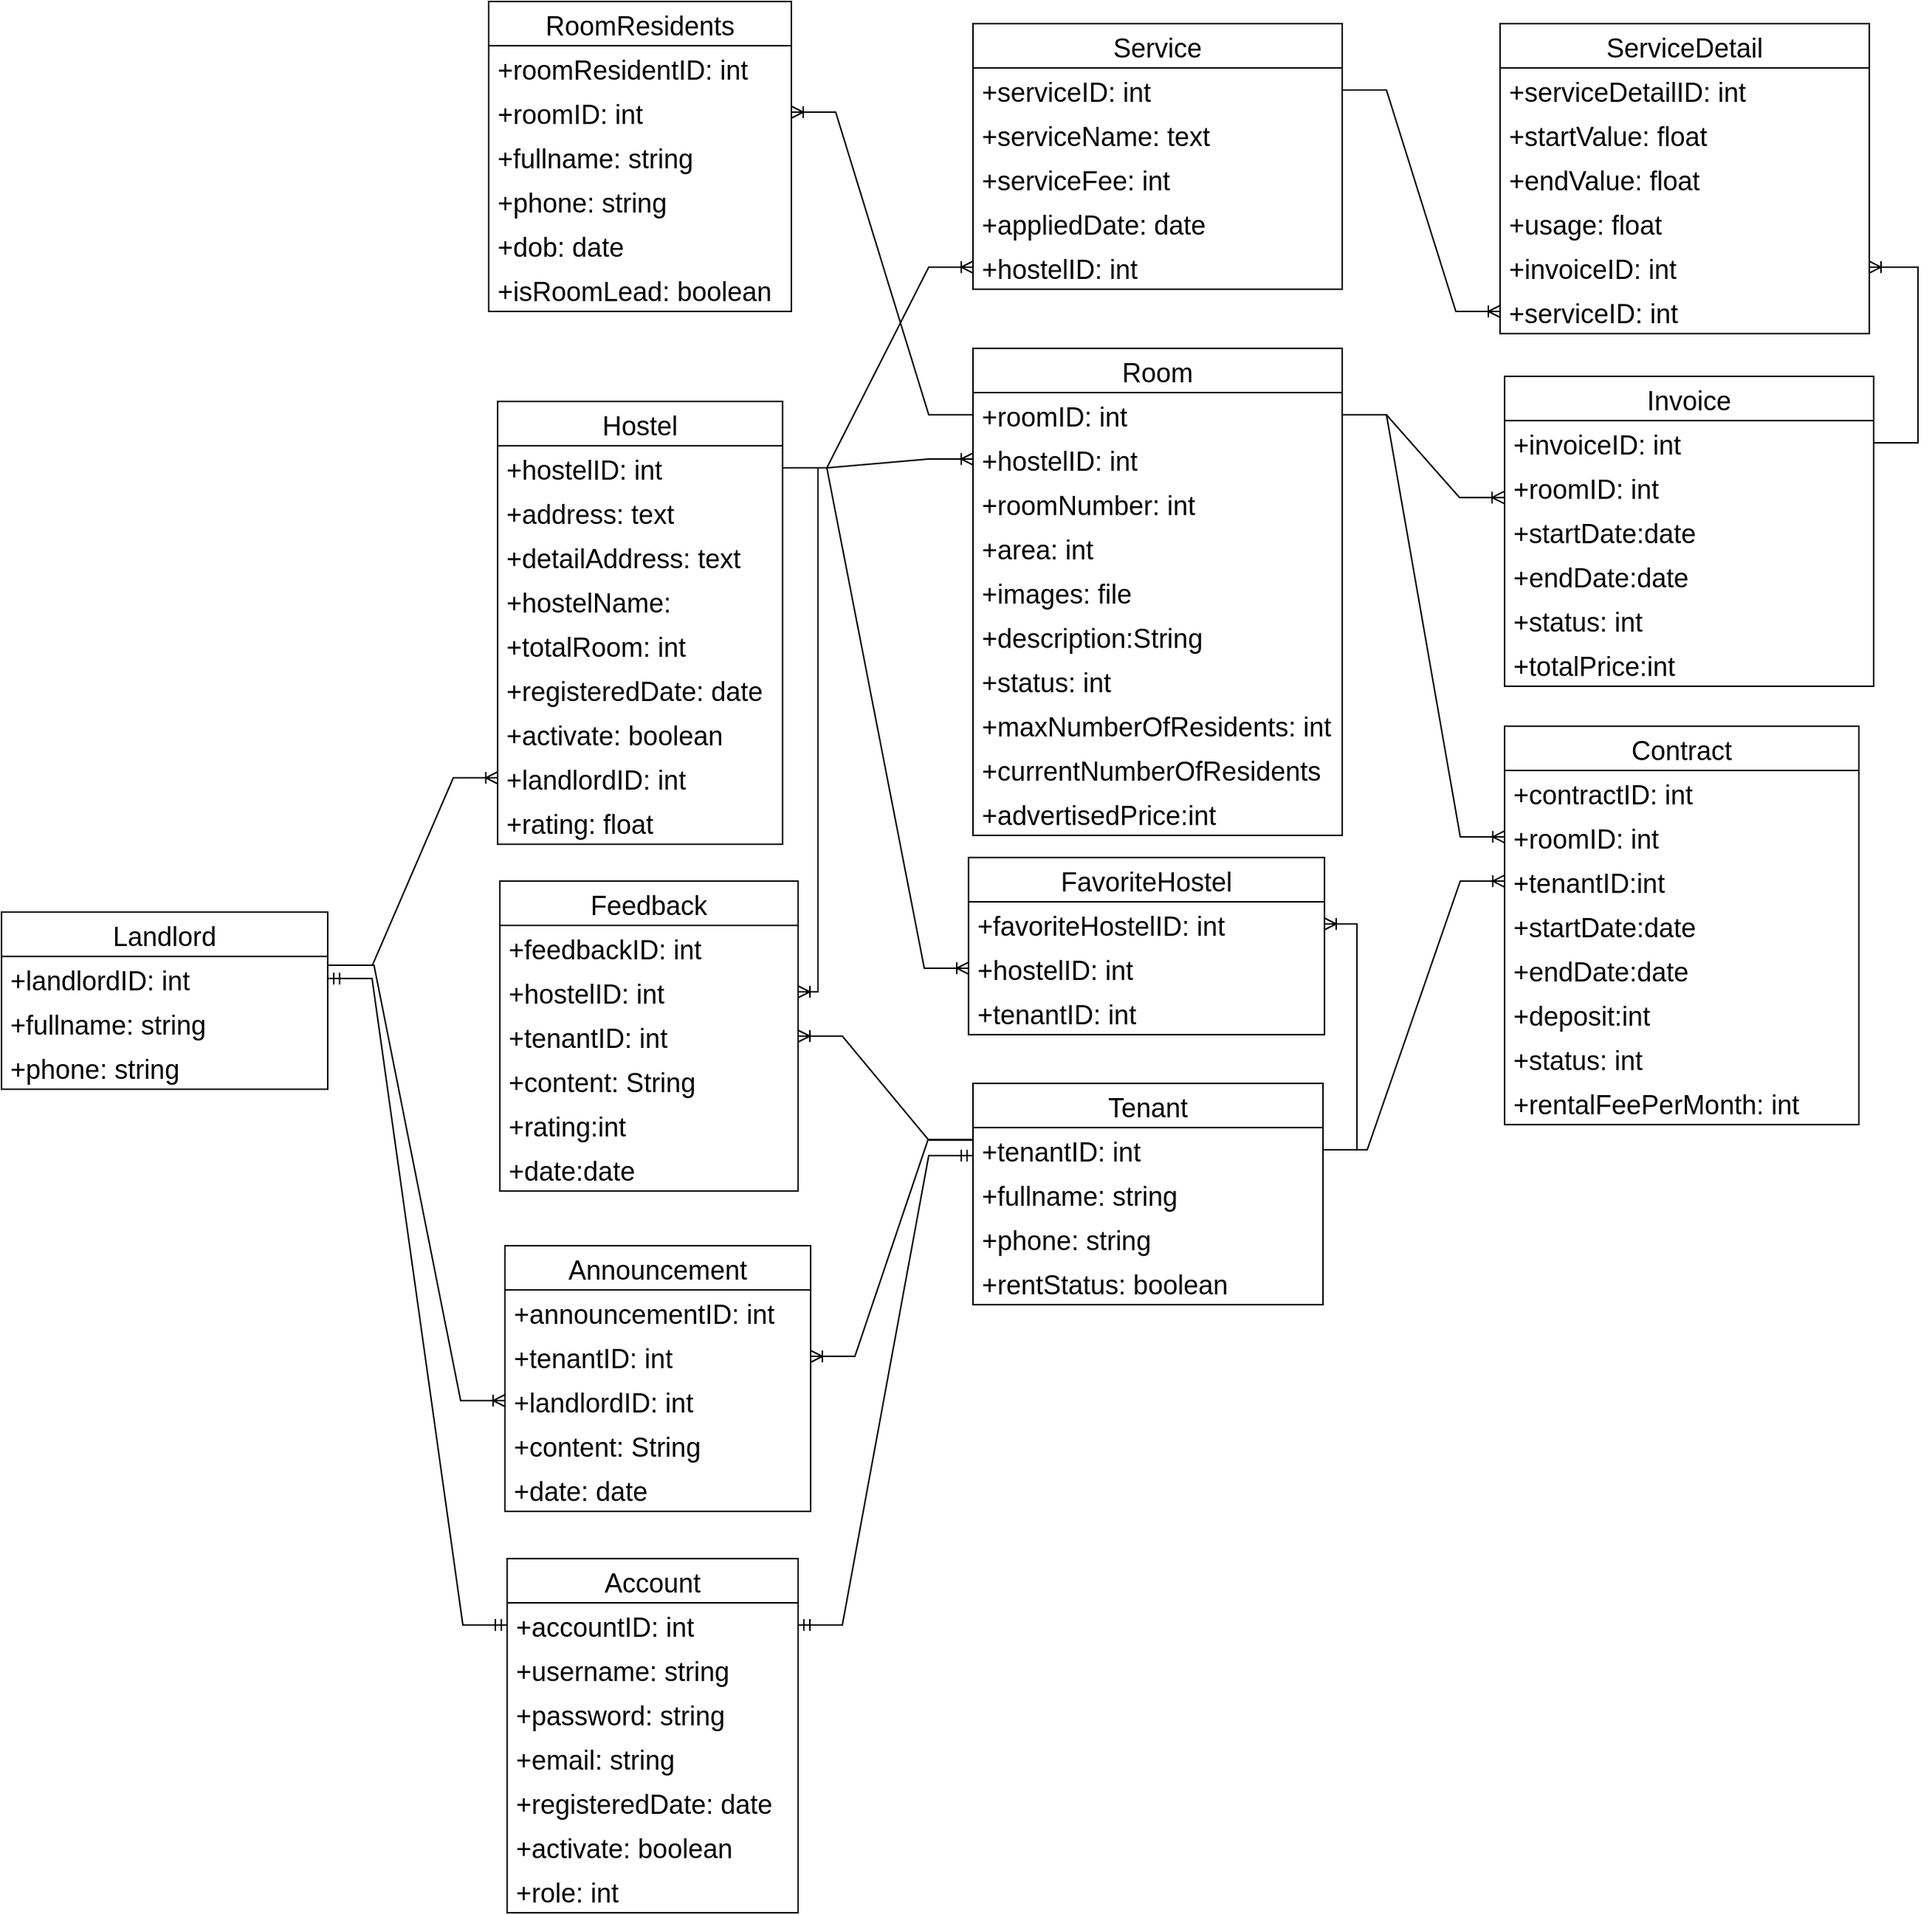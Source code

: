 <mxfile version="19.0.2" type="google" pages="2"><diagram id="eJhXKRrViCtMb-pO5omj" name="ERD"><mxGraphModel grid="1" page="1" gridSize="10" guides="1" tooltips="1" connect="1" arrows="1" fold="1" pageScale="1" pageWidth="850" pageHeight="1100" math="0" shadow="0"><root><mxCell id="0"/><mxCell id="1" parent="0"/><mxCell id="KTWmA30H2itgMI0aHq1m-1" value="Tenant" style="swimlane;fontStyle=0;childLayout=stackLayout;horizontal=1;startSize=30;horizontalStack=0;resizeParent=1;resizeParentMax=0;resizeLast=0;collapsible=1;marginBottom=0;fontSize=18;" vertex="1" parent="1"><mxGeometry x="727" y="-2487" width="237" height="150" as="geometry"><mxRectangle x="260" width="130" height="30" as="alternateBounds"/></mxGeometry></mxCell><mxCell id="KTWmA30H2itgMI0aHq1m-2" value="+tenantID: int" style="text;strokeColor=none;fillColor=none;align=left;verticalAlign=middle;spacingLeft=4;spacingRight=4;overflow=hidden;points=[[0,0.5],[1,0.5]];portConstraint=eastwest;rotatable=0;fontSize=18;" vertex="1" parent="KTWmA30H2itgMI0aHq1m-1"><mxGeometry y="30" width="237" height="30" as="geometry"/></mxCell><mxCell id="KTWmA30H2itgMI0aHq1m-3" value="+fullname: string" style="text;strokeColor=none;fillColor=none;align=left;verticalAlign=middle;spacingLeft=4;spacingRight=4;overflow=hidden;points=[[0,0.5],[1,0.5]];portConstraint=eastwest;rotatable=0;fontSize=18;" vertex="1" parent="KTWmA30H2itgMI0aHq1m-1"><mxGeometry y="60" width="237" height="30" as="geometry"/></mxCell><mxCell id="KTWmA30H2itgMI0aHq1m-4" value="+phone: string" style="text;strokeColor=none;fillColor=none;align=left;verticalAlign=middle;spacingLeft=4;spacingRight=4;overflow=hidden;points=[[0,0.5],[1,0.5]];portConstraint=eastwest;rotatable=0;fontSize=18;" vertex="1" parent="KTWmA30H2itgMI0aHq1m-1"><mxGeometry y="90" width="237" height="30" as="geometry"/></mxCell><mxCell id="KTWmA30H2itgMI0aHq1m-5" value="+rentStatus: boolean" style="text;strokeColor=none;fillColor=none;align=left;verticalAlign=middle;spacingLeft=4;spacingRight=4;overflow=hidden;points=[[0,0.5],[1,0.5]];portConstraint=eastwest;rotatable=0;fontSize=18;" vertex="1" parent="KTWmA30H2itgMI0aHq1m-1"><mxGeometry y="120" width="237" height="30" as="geometry"/></mxCell><mxCell id="KTWmA30H2itgMI0aHq1m-6" value="Hostel" style="swimlane;fontStyle=0;childLayout=stackLayout;horizontal=1;startSize=30;horizontalStack=0;resizeParent=1;resizeParentMax=0;resizeLast=0;collapsible=1;marginBottom=0;fontSize=18;" vertex="1" parent="1"><mxGeometry x="405" y="-2949" width="193" height="300" as="geometry"/></mxCell><mxCell id="KTWmA30H2itgMI0aHq1m-7" value="+hostelID: int" style="text;strokeColor=none;fillColor=none;align=left;verticalAlign=middle;spacingLeft=4;spacingRight=4;overflow=hidden;points=[[0,0.5],[1,0.5]];portConstraint=eastwest;rotatable=0;fontSize=18;" vertex="1" parent="KTWmA30H2itgMI0aHq1m-6"><mxGeometry y="30" width="193" height="30" as="geometry"/></mxCell><mxCell id="KTWmA30H2itgMI0aHq1m-8" value="+address: text" style="text;strokeColor=none;fillColor=none;align=left;verticalAlign=middle;spacingLeft=4;spacingRight=4;overflow=hidden;points=[[0,0.5],[1,0.5]];portConstraint=eastwest;rotatable=0;fontSize=18;" vertex="1" parent="KTWmA30H2itgMI0aHq1m-6"><mxGeometry y="60" width="193" height="30" as="geometry"/></mxCell><mxCell id="KTWmA30H2itgMI0aHq1m-9" value="+detailAddress: text" style="text;strokeColor=none;fillColor=none;align=left;verticalAlign=middle;spacingLeft=4;spacingRight=4;overflow=hidden;points=[[0,0.5],[1,0.5]];portConstraint=eastwest;rotatable=0;fontSize=18;" vertex="1" parent="KTWmA30H2itgMI0aHq1m-6"><mxGeometry y="90" width="193" height="30" as="geometry"/></mxCell><mxCell id="KTWmA30H2itgMI0aHq1m-10" value="+hostelName: " style="text;strokeColor=none;fillColor=none;align=left;verticalAlign=middle;spacingLeft=4;spacingRight=4;overflow=hidden;points=[[0,0.5],[1,0.5]];portConstraint=eastwest;rotatable=0;fontSize=18;" vertex="1" parent="KTWmA30H2itgMI0aHq1m-6"><mxGeometry y="120" width="193" height="30" as="geometry"/></mxCell><mxCell id="KTWmA30H2itgMI0aHq1m-11" value="+totalRoom: int" style="text;strokeColor=none;fillColor=none;align=left;verticalAlign=middle;spacingLeft=4;spacingRight=4;overflow=hidden;points=[[0,0.5],[1,0.5]];portConstraint=eastwest;rotatable=0;fontSize=18;" vertex="1" parent="KTWmA30H2itgMI0aHq1m-6"><mxGeometry y="150" width="193" height="30" as="geometry"/></mxCell><mxCell id="KTWmA30H2itgMI0aHq1m-12" value="+registeredDate: date" style="text;strokeColor=none;fillColor=none;align=left;verticalAlign=middle;spacingLeft=4;spacingRight=4;overflow=hidden;points=[[0,0.5],[1,0.5]];portConstraint=eastwest;rotatable=0;fontSize=18;" vertex="1" parent="KTWmA30H2itgMI0aHq1m-6"><mxGeometry y="180" width="193" height="30" as="geometry"/></mxCell><mxCell id="KTWmA30H2itgMI0aHq1m-13" value="+activate: boolean" style="text;strokeColor=none;fillColor=none;align=left;verticalAlign=middle;spacingLeft=4;spacingRight=4;overflow=hidden;points=[[0,0.5],[1,0.5]];portConstraint=eastwest;rotatable=0;fontSize=18;" vertex="1" parent="KTWmA30H2itgMI0aHq1m-6"><mxGeometry y="210" width="193" height="30" as="geometry"/></mxCell><mxCell id="KTWmA30H2itgMI0aHq1m-14" value="+landlordID: int" style="text;strokeColor=none;fillColor=none;align=left;verticalAlign=middle;spacingLeft=4;spacingRight=4;overflow=hidden;points=[[0,0.5],[1,0.5]];portConstraint=eastwest;rotatable=0;fontSize=18;" vertex="1" parent="KTWmA30H2itgMI0aHq1m-6"><mxGeometry y="240" width="193" height="30" as="geometry"/></mxCell><mxCell id="KTWmA30H2itgMI0aHq1m-15" value="+rating: float" style="text;strokeColor=none;fillColor=none;align=left;verticalAlign=middle;spacingLeft=4;spacingRight=4;overflow=hidden;points=[[0,0.5],[1,0.5]];portConstraint=eastwest;rotatable=0;fontSize=18;" vertex="1" parent="KTWmA30H2itgMI0aHq1m-6"><mxGeometry y="270" width="193" height="30" as="geometry"/></mxCell><mxCell id="KTWmA30H2itgMI0aHq1m-16" value="Landlord" style="swimlane;fontStyle=0;childLayout=stackLayout;horizontal=1;startSize=30;horizontalStack=0;resizeParent=1;resizeParentMax=0;resizeLast=0;collapsible=1;marginBottom=0;fontSize=18;" vertex="1" parent="1"><mxGeometry x="69" y="-2603" width="221" height="120" as="geometry"><mxRectangle x="260" width="130" height="30" as="alternateBounds"/></mxGeometry></mxCell><mxCell id="KTWmA30H2itgMI0aHq1m-17" value="+landlordID: int" style="text;strokeColor=none;fillColor=none;align=left;verticalAlign=middle;spacingLeft=4;spacingRight=4;overflow=hidden;points=[[0,0.5],[1,0.5]];portConstraint=eastwest;rotatable=0;fontSize=18;" vertex="1" parent="KTWmA30H2itgMI0aHq1m-16"><mxGeometry y="30" width="221" height="30" as="geometry"/></mxCell><mxCell id="KTWmA30H2itgMI0aHq1m-18" value="+fullname: string" style="text;strokeColor=none;fillColor=none;align=left;verticalAlign=middle;spacingLeft=4;spacingRight=4;overflow=hidden;points=[[0,0.5],[1,0.5]];portConstraint=eastwest;rotatable=0;fontSize=18;" vertex="1" parent="KTWmA30H2itgMI0aHq1m-16"><mxGeometry y="60" width="221" height="30" as="geometry"/></mxCell><mxCell id="KTWmA30H2itgMI0aHq1m-19" value="+phone: string" style="text;strokeColor=none;fillColor=none;align=left;verticalAlign=middle;spacingLeft=4;spacingRight=4;overflow=hidden;points=[[0,0.5],[1,0.5]];portConstraint=eastwest;rotatable=0;fontSize=18;" vertex="1" parent="KTWmA30H2itgMI0aHq1m-16"><mxGeometry y="90" width="221" height="30" as="geometry"/></mxCell><mxCell id="KTWmA30H2itgMI0aHq1m-20" value="RoomResidents" style="swimlane;fontStyle=0;childLayout=stackLayout;horizontal=1;startSize=30;horizontalStack=0;resizeParent=1;resizeParentMax=0;resizeLast=0;collapsible=1;marginBottom=0;fontSize=18;" vertex="1" parent="1"><mxGeometry x="399" y="-3220" width="205" height="210" as="geometry"><mxRectangle x="490" y="-2180" width="160" height="30" as="alternateBounds"/></mxGeometry></mxCell><mxCell id="KTWmA30H2itgMI0aHq1m-21" value="+roomResidentID: int" style="text;strokeColor=none;fillColor=none;align=left;verticalAlign=middle;spacingLeft=4;spacingRight=4;overflow=hidden;points=[[0,0.5],[1,0.5]];portConstraint=eastwest;rotatable=0;fontSize=18;" vertex="1" parent="KTWmA30H2itgMI0aHq1m-20"><mxGeometry y="30" width="205" height="30" as="geometry"/></mxCell><mxCell id="KTWmA30H2itgMI0aHq1m-22" value="+roomID: int" style="text;strokeColor=none;fillColor=none;align=left;verticalAlign=middle;spacingLeft=4;spacingRight=4;overflow=hidden;points=[[0,0.5],[1,0.5]];portConstraint=eastwest;rotatable=0;fontSize=18;" vertex="1" parent="KTWmA30H2itgMI0aHq1m-20"><mxGeometry y="60" width="205" height="30" as="geometry"/></mxCell><mxCell id="KTWmA30H2itgMI0aHq1m-23" value="+fullname: string" style="text;strokeColor=none;fillColor=none;align=left;verticalAlign=middle;spacingLeft=4;spacingRight=4;overflow=hidden;points=[[0,0.5],[1,0.5]];portConstraint=eastwest;rotatable=0;fontSize=18;" vertex="1" parent="KTWmA30H2itgMI0aHq1m-20"><mxGeometry y="90" width="205" height="30" as="geometry"/></mxCell><mxCell id="KTWmA30H2itgMI0aHq1m-24" value="+phone: string" style="text;strokeColor=none;fillColor=none;align=left;verticalAlign=middle;spacingLeft=4;spacingRight=4;overflow=hidden;points=[[0,0.5],[1,0.5]];portConstraint=eastwest;rotatable=0;fontSize=18;" vertex="1" parent="KTWmA30H2itgMI0aHq1m-20"><mxGeometry y="120" width="205" height="30" as="geometry"/></mxCell><mxCell id="KTWmA30H2itgMI0aHq1m-25" value="+dob: date" style="text;strokeColor=none;fillColor=none;align=left;verticalAlign=middle;spacingLeft=4;spacingRight=4;overflow=hidden;points=[[0,0.5],[1,0.5]];portConstraint=eastwest;rotatable=0;fontSize=18;" vertex="1" parent="KTWmA30H2itgMI0aHq1m-20"><mxGeometry y="150" width="205" height="30" as="geometry"/></mxCell><mxCell id="KTWmA30H2itgMI0aHq1m-26" value="+isRoomLead: boolean" style="text;strokeColor=none;fillColor=none;align=left;verticalAlign=middle;spacingLeft=4;spacingRight=4;overflow=hidden;points=[[0,0.5],[1,0.5]];portConstraint=eastwest;rotatable=0;fontSize=18;" vertex="1" parent="KTWmA30H2itgMI0aHq1m-20"><mxGeometry y="180" width="205" height="30" as="geometry"/></mxCell><mxCell id="KTWmA30H2itgMI0aHq1m-27" value="Room" style="swimlane;fontStyle=0;childLayout=stackLayout;horizontal=1;startSize=30;horizontalStack=0;resizeParent=1;resizeParentMax=0;resizeLast=0;collapsible=1;marginBottom=0;fontSize=18;" vertex="1" parent="1"><mxGeometry x="727" y="-2985" width="250" height="330" as="geometry"/></mxCell><mxCell id="KTWmA30H2itgMI0aHq1m-28" value="+roomID: int" style="text;strokeColor=none;fillColor=none;align=left;verticalAlign=middle;spacingLeft=4;spacingRight=4;overflow=hidden;points=[[0,0.5],[1,0.5]];portConstraint=eastwest;rotatable=0;fontSize=18;" vertex="1" parent="KTWmA30H2itgMI0aHq1m-27"><mxGeometry y="30" width="250" height="30" as="geometry"/></mxCell><mxCell id="KTWmA30H2itgMI0aHq1m-29" value="+hostelID: int" style="text;strokeColor=none;fillColor=none;align=left;verticalAlign=middle;spacingLeft=4;spacingRight=4;overflow=hidden;points=[[0,0.5],[1,0.5]];portConstraint=eastwest;rotatable=0;fontSize=18;" vertex="1" parent="KTWmA30H2itgMI0aHq1m-27"><mxGeometry y="60" width="250" height="30" as="geometry"/></mxCell><mxCell id="KTWmA30H2itgMI0aHq1m-30" value="+roomNumber: int" style="text;strokeColor=none;fillColor=none;align=left;verticalAlign=middle;spacingLeft=4;spacingRight=4;overflow=hidden;points=[[0,0.5],[1,0.5]];portConstraint=eastwest;rotatable=0;fontSize=18;" vertex="1" parent="KTWmA30H2itgMI0aHq1m-27"><mxGeometry y="90" width="250" height="30" as="geometry"/></mxCell><mxCell id="KTWmA30H2itgMI0aHq1m-31" value="+area: int" style="text;strokeColor=none;fillColor=none;align=left;verticalAlign=middle;spacingLeft=4;spacingRight=4;overflow=hidden;points=[[0,0.5],[1,0.5]];portConstraint=eastwest;rotatable=0;fontSize=18;" vertex="1" parent="KTWmA30H2itgMI0aHq1m-27"><mxGeometry y="120" width="250" height="30" as="geometry"/></mxCell><mxCell id="KTWmA30H2itgMI0aHq1m-32" value="+images: file" style="text;strokeColor=none;fillColor=none;align=left;verticalAlign=middle;spacingLeft=4;spacingRight=4;overflow=hidden;points=[[0,0.5],[1,0.5]];portConstraint=eastwest;rotatable=0;fontSize=18;" vertex="1" parent="KTWmA30H2itgMI0aHq1m-27"><mxGeometry y="150" width="250" height="30" as="geometry"/></mxCell><mxCell id="KTWmA30H2itgMI0aHq1m-33" value="+description:String" style="text;strokeColor=none;fillColor=none;align=left;verticalAlign=middle;spacingLeft=4;spacingRight=4;overflow=hidden;points=[[0,0.5],[1,0.5]];portConstraint=eastwest;rotatable=0;fontSize=18;" vertex="1" parent="KTWmA30H2itgMI0aHq1m-27"><mxGeometry y="180" width="250" height="30" as="geometry"/></mxCell><mxCell id="KTWmA30H2itgMI0aHq1m-34" value="+status: int" style="text;strokeColor=none;fillColor=none;align=left;verticalAlign=middle;spacingLeft=4;spacingRight=4;overflow=hidden;points=[[0,0.5],[1,0.5]];portConstraint=eastwest;rotatable=0;fontSize=18;" vertex="1" parent="KTWmA30H2itgMI0aHq1m-27"><mxGeometry y="210" width="250" height="30" as="geometry"/></mxCell><mxCell id="KTWmA30H2itgMI0aHq1m-35" value="+maxNumberOfResidents: int" style="text;strokeColor=none;fillColor=none;align=left;verticalAlign=middle;spacingLeft=4;spacingRight=4;overflow=hidden;points=[[0,0.5],[1,0.5]];portConstraint=eastwest;rotatable=0;fontSize=18;" vertex="1" parent="KTWmA30H2itgMI0aHq1m-27"><mxGeometry y="240" width="250" height="30" as="geometry"/></mxCell><mxCell id="KTWmA30H2itgMI0aHq1m-36" value="+currentNumberOfResidents" style="text;strokeColor=none;fillColor=none;align=left;verticalAlign=middle;spacingLeft=4;spacingRight=4;overflow=hidden;points=[[0,0.5],[1,0.5]];portConstraint=eastwest;rotatable=0;fontSize=18;" vertex="1" parent="KTWmA30H2itgMI0aHq1m-27"><mxGeometry y="270" width="250" height="30" as="geometry"/></mxCell><mxCell id="KTWmA30H2itgMI0aHq1m-37" value="+advertisedPrice:int" style="text;strokeColor=none;fillColor=none;align=left;verticalAlign=middle;spacingLeft=4;spacingRight=4;overflow=hidden;points=[[0,0.5],[1,0.5]];portConstraint=eastwest;rotatable=0;fontSize=18;" vertex="1" parent="KTWmA30H2itgMI0aHq1m-27"><mxGeometry y="300" width="250" height="30" as="geometry"/></mxCell><mxCell id="KTWmA30H2itgMI0aHq1m-38" value="" style="edgeStyle=entityRelationEdgeStyle;fontSize=12;html=1;endArrow=ERoneToMany;rounded=0;entryX=0;entryY=0.5;entryDx=0;entryDy=0;exitX=1.001;exitY=0.201;exitDx=0;exitDy=0;exitPerimeter=0;" edge="1" parent="1" source="KTWmA30H2itgMI0aHq1m-17" target="KTWmA30H2itgMI0aHq1m-14"><mxGeometry width="100" height="100" relative="1" as="geometry"><mxPoint x="243" y="-2413" as="sourcePoint"/><mxPoint x="657" y="-2745" as="targetPoint"/></mxGeometry></mxCell><mxCell id="KTWmA30H2itgMI0aHq1m-39" value="" style="edgeStyle=entityRelationEdgeStyle;fontSize=12;html=1;endArrow=ERoneToMany;rounded=0;exitX=1;exitY=0.5;exitDx=0;exitDy=0;" edge="1" parent="1" source="KTWmA30H2itgMI0aHq1m-7" target="KTWmA30H2itgMI0aHq1m-29"><mxGeometry width="100" height="100" relative="1" as="geometry"><mxPoint x="691" y="-2748" as="sourcePoint"/><mxPoint x="791" y="-2848" as="targetPoint"/></mxGeometry></mxCell><mxCell id="KTWmA30H2itgMI0aHq1m-40" value="Contract" style="swimlane;fontStyle=0;childLayout=stackLayout;horizontal=1;startSize=30;horizontalStack=0;resizeParent=1;resizeParentMax=0;resizeLast=0;collapsible=1;marginBottom=0;fontSize=18;" vertex="1" parent="1"><mxGeometry x="1087" y="-2729" width="240" height="270" as="geometry"/></mxCell><mxCell id="KTWmA30H2itgMI0aHq1m-41" value="+contractID: int" style="text;strokeColor=none;fillColor=none;align=left;verticalAlign=middle;spacingLeft=4;spacingRight=4;overflow=hidden;points=[[0,0.5],[1,0.5]];portConstraint=eastwest;rotatable=0;fontSize=18;" vertex="1" parent="KTWmA30H2itgMI0aHq1m-40"><mxGeometry y="30" width="240" height="30" as="geometry"/></mxCell><mxCell id="KTWmA30H2itgMI0aHq1m-42" value="+roomID: int" style="text;strokeColor=none;fillColor=none;align=left;verticalAlign=middle;spacingLeft=4;spacingRight=4;overflow=hidden;points=[[0,0.5],[1,0.5]];portConstraint=eastwest;rotatable=0;fontSize=18;" vertex="1" parent="KTWmA30H2itgMI0aHq1m-40"><mxGeometry y="60" width="240" height="30" as="geometry"/></mxCell><mxCell id="KTWmA30H2itgMI0aHq1m-43" value="+tenantID:int" style="text;strokeColor=none;fillColor=none;align=left;verticalAlign=middle;spacingLeft=4;spacingRight=4;overflow=hidden;points=[[0,0.5],[1,0.5]];portConstraint=eastwest;rotatable=0;fontSize=18;" vertex="1" parent="KTWmA30H2itgMI0aHq1m-40"><mxGeometry y="90" width="240" height="30" as="geometry"/></mxCell><mxCell id="KTWmA30H2itgMI0aHq1m-44" value="+startDate:date" style="text;strokeColor=none;fillColor=none;align=left;verticalAlign=middle;spacingLeft=4;spacingRight=4;overflow=hidden;points=[[0,0.5],[1,0.5]];portConstraint=eastwest;rotatable=0;fontSize=18;" vertex="1" parent="KTWmA30H2itgMI0aHq1m-40"><mxGeometry y="120" width="240" height="30" as="geometry"/></mxCell><mxCell id="KTWmA30H2itgMI0aHq1m-45" value="+endDate:date" style="text;strokeColor=none;fillColor=none;align=left;verticalAlign=middle;spacingLeft=4;spacingRight=4;overflow=hidden;points=[[0,0.5],[1,0.5]];portConstraint=eastwest;rotatable=0;fontSize=18;" vertex="1" parent="KTWmA30H2itgMI0aHq1m-40"><mxGeometry y="150" width="240" height="30" as="geometry"/></mxCell><mxCell id="KTWmA30H2itgMI0aHq1m-46" value="+deposit:int" style="text;strokeColor=none;fillColor=none;align=left;verticalAlign=middle;spacingLeft=4;spacingRight=4;overflow=hidden;points=[[0,0.5],[1,0.5]];portConstraint=eastwest;rotatable=0;fontSize=18;" vertex="1" parent="KTWmA30H2itgMI0aHq1m-40"><mxGeometry y="180" width="240" height="30" as="geometry"/></mxCell><mxCell id="KTWmA30H2itgMI0aHq1m-47" value="+status: int" style="text;strokeColor=none;fillColor=none;align=left;verticalAlign=middle;spacingLeft=4;spacingRight=4;overflow=hidden;points=[[0,0.5],[1,0.5]];portConstraint=eastwest;rotatable=0;fontSize=18;" vertex="1" parent="KTWmA30H2itgMI0aHq1m-40"><mxGeometry y="210" width="240" height="30" as="geometry"/></mxCell><mxCell id="KTWmA30H2itgMI0aHq1m-48" value="+rentalFeePerMonth: int" style="text;strokeColor=none;fillColor=none;align=left;verticalAlign=middle;spacingLeft=4;spacingRight=4;overflow=hidden;points=[[0,0.5],[1,0.5]];portConstraint=eastwest;rotatable=0;fontSize=18;" vertex="1" parent="KTWmA30H2itgMI0aHq1m-40"><mxGeometry y="240" width="240" height="30" as="geometry"/></mxCell><mxCell id="KTWmA30H2itgMI0aHq1m-49" value="" style="edgeStyle=entityRelationEdgeStyle;fontSize=12;html=1;endArrow=ERoneToMany;rounded=0;entryX=0;entryY=0.5;entryDx=0;entryDy=0;exitX=1;exitY=0.5;exitDx=0;exitDy=0;" edge="1" parent="1" source="KTWmA30H2itgMI0aHq1m-28" target="KTWmA30H2itgMI0aHq1m-42"><mxGeometry width="100" height="100" relative="1" as="geometry"><mxPoint x="987" y="-2907" as="sourcePoint"/><mxPoint x="1097" y="-2797" as="targetPoint"/></mxGeometry></mxCell><mxCell id="KTWmA30H2itgMI0aHq1m-50" value="" style="edgeStyle=entityRelationEdgeStyle;fontSize=12;html=1;endArrow=ERoneToMany;rounded=0;" edge="1" parent="1" source="KTWmA30H2itgMI0aHq1m-2" target="KTWmA30H2itgMI0aHq1m-43"><mxGeometry width="100" height="100" relative="1" as="geometry"><mxPoint x="1027" y="-2647" as="sourcePoint"/><mxPoint x="1127" y="-2747" as="targetPoint"/></mxGeometry></mxCell><mxCell id="KTWmA30H2itgMI0aHq1m-51" value="" style="edgeStyle=entityRelationEdgeStyle;fontSize=12;html=1;endArrow=ERoneToMany;rounded=0;" edge="1" parent="1" source="KTWmA30H2itgMI0aHq1m-28" target="KTWmA30H2itgMI0aHq1m-22"><mxGeometry width="100" height="100" relative="1" as="geometry"><mxPoint x="1147" y="-2667" as="sourcePoint"/><mxPoint x="1127" y="-2747" as="targetPoint"/></mxGeometry></mxCell><mxCell id="KTWmA30H2itgMI0aHq1m-52" value="Feedback" style="swimlane;fontStyle=0;childLayout=stackLayout;horizontal=1;startSize=30;horizontalStack=0;resizeParent=1;resizeParentMax=0;resizeLast=0;collapsible=1;marginBottom=0;fontSize=18;" vertex="1" parent="1"><mxGeometry x="406.5" y="-2624" width="202" height="210" as="geometry"/></mxCell><mxCell id="KTWmA30H2itgMI0aHq1m-53" value="+feedbackID: int" style="text;strokeColor=none;fillColor=none;align=left;verticalAlign=middle;spacingLeft=4;spacingRight=4;overflow=hidden;points=[[0,0.5],[1,0.5]];portConstraint=eastwest;rotatable=0;fontSize=18;" vertex="1" parent="KTWmA30H2itgMI0aHq1m-52"><mxGeometry y="30" width="202" height="30" as="geometry"/></mxCell><mxCell id="KTWmA30H2itgMI0aHq1m-54" value="+hostelID: int" style="text;strokeColor=none;fillColor=none;align=left;verticalAlign=middle;spacingLeft=4;spacingRight=4;overflow=hidden;points=[[0,0.5],[1,0.5]];portConstraint=eastwest;rotatable=0;fontSize=18;" vertex="1" parent="KTWmA30H2itgMI0aHq1m-52"><mxGeometry y="60" width="202" height="30" as="geometry"/></mxCell><mxCell id="KTWmA30H2itgMI0aHq1m-55" value="+tenantID: int" style="text;strokeColor=none;fillColor=none;align=left;verticalAlign=middle;spacingLeft=4;spacingRight=4;overflow=hidden;points=[[0,0.5],[1,0.5]];portConstraint=eastwest;rotatable=0;fontSize=18;" vertex="1" parent="KTWmA30H2itgMI0aHq1m-52"><mxGeometry y="90" width="202" height="30" as="geometry"/></mxCell><mxCell id="KTWmA30H2itgMI0aHq1m-56" value="+content: String" style="text;strokeColor=none;fillColor=none;align=left;verticalAlign=middle;spacingLeft=4;spacingRight=4;overflow=hidden;points=[[0,0.5],[1,0.5]];portConstraint=eastwest;rotatable=0;fontSize=18;" vertex="1" parent="KTWmA30H2itgMI0aHq1m-52"><mxGeometry y="120" width="202" height="30" as="geometry"/></mxCell><mxCell id="KTWmA30H2itgMI0aHq1m-57" value="+rating:int" style="text;strokeColor=none;fillColor=none;align=left;verticalAlign=middle;spacingLeft=4;spacingRight=4;overflow=hidden;points=[[0,0.5],[1,0.5]];portConstraint=eastwest;rotatable=0;fontSize=18;" vertex="1" parent="KTWmA30H2itgMI0aHq1m-52"><mxGeometry y="150" width="202" height="30" as="geometry"/></mxCell><mxCell id="KTWmA30H2itgMI0aHq1m-58" value="+date:date" style="text;strokeColor=none;fillColor=none;align=left;verticalAlign=middle;spacingLeft=4;spacingRight=4;overflow=hidden;points=[[0,0.5],[1,0.5]];portConstraint=eastwest;rotatable=0;fontSize=18;" vertex="1" parent="KTWmA30H2itgMI0aHq1m-52"><mxGeometry y="180" width="202" height="30" as="geometry"/></mxCell><mxCell id="KTWmA30H2itgMI0aHq1m-59" value="" style="edgeStyle=entityRelationEdgeStyle;fontSize=12;html=1;endArrow=ERoneToMany;rounded=0;exitX=1;exitY=0.5;exitDx=0;exitDy=0;entryX=-0.002;entryY=0.737;entryDx=0;entryDy=0;entryPerimeter=0;" edge="1" parent="1" source="KTWmA30H2itgMI0aHq1m-28" target="KTWmA30H2itgMI0aHq1m-68"><mxGeometry width="100" height="100" relative="1" as="geometry"><mxPoint x="987" y="-2902" as="sourcePoint"/><mxPoint x="1042" y="-3005" as="targetPoint"/></mxGeometry></mxCell><mxCell id="KTWmA30H2itgMI0aHq1m-60" value="FavoriteHostel" style="swimlane;fontStyle=0;childLayout=stackLayout;horizontal=1;startSize=30;horizontalStack=0;resizeParent=1;resizeParentMax=0;resizeLast=0;collapsible=1;marginBottom=0;fontSize=18;" vertex="1" parent="1"><mxGeometry x="724" y="-2640" width="241" height="120" as="geometry"><mxRectangle x="260" width="130" height="30" as="alternateBounds"/></mxGeometry></mxCell><mxCell id="KTWmA30H2itgMI0aHq1m-61" value="+favoriteHostelID: int" style="text;strokeColor=none;fillColor=none;align=left;verticalAlign=middle;spacingLeft=4;spacingRight=4;overflow=hidden;points=[[0,0.5],[1,0.5]];portConstraint=eastwest;rotatable=0;fontSize=18;" vertex="1" parent="KTWmA30H2itgMI0aHq1m-60"><mxGeometry y="30" width="241" height="30" as="geometry"/></mxCell><mxCell id="KTWmA30H2itgMI0aHq1m-62" value="+hostelID: int" style="text;strokeColor=none;fillColor=none;align=left;verticalAlign=middle;spacingLeft=4;spacingRight=4;overflow=hidden;points=[[0,0.5],[1,0.5]];portConstraint=eastwest;rotatable=0;fontSize=18;" vertex="1" parent="KTWmA30H2itgMI0aHq1m-60"><mxGeometry y="60" width="241" height="30" as="geometry"/></mxCell><mxCell id="KTWmA30H2itgMI0aHq1m-63" value="+tenantID: int" style="text;strokeColor=none;fillColor=none;align=left;verticalAlign=middle;spacingLeft=4;spacingRight=4;overflow=hidden;points=[[0,0.5],[1,0.5]];portConstraint=eastwest;rotatable=0;fontSize=18;" vertex="1" parent="KTWmA30H2itgMI0aHq1m-60"><mxGeometry y="90" width="241" height="30" as="geometry"/></mxCell><mxCell id="KTWmA30H2itgMI0aHq1m-64" value="" style="edgeStyle=orthogonalEdgeStyle;fontSize=12;html=1;endArrow=ERoneToMany;rounded=0;" edge="1" parent="1" source="KTWmA30H2itgMI0aHq1m-2" target="KTWmA30H2itgMI0aHq1m-61"><mxGeometry width="100" height="100" relative="1" as="geometry"><mxPoint x="989" y="-2618" as="sourcePoint"/><mxPoint x="1089" y="-2718" as="targetPoint"/><Array as="points"><mxPoint x="987" y="-2442"/><mxPoint x="987" y="-2595"/></Array></mxGeometry></mxCell><mxCell id="KTWmA30H2itgMI0aHq1m-65" value="" style="edgeStyle=entityRelationEdgeStyle;fontSize=12;html=1;endArrow=ERoneToMany;rounded=0;" edge="1" parent="1" source="KTWmA30H2itgMI0aHq1m-7" target="KTWmA30H2itgMI0aHq1m-62"><mxGeometry width="100" height="100" relative="1" as="geometry"><mxPoint x="383" y="-2701" as="sourcePoint"/><mxPoint x="404" y="-2403" as="targetPoint"/></mxGeometry></mxCell><mxCell id="KTWmA30H2itgMI0aHq1m-66" value="Invoice" style="swimlane;fontStyle=0;childLayout=stackLayout;horizontal=1;startSize=30;horizontalStack=0;resizeParent=1;resizeParentMax=0;resizeLast=0;collapsible=1;marginBottom=0;fontSize=18;" vertex="1" parent="1"><mxGeometry x="1087" y="-2966" width="250" height="210" as="geometry"/></mxCell><mxCell id="KTWmA30H2itgMI0aHq1m-67" value="+invoiceID: int" style="text;strokeColor=none;fillColor=none;align=left;verticalAlign=middle;spacingLeft=4;spacingRight=4;overflow=hidden;points=[[0,0.5],[1,0.5]];portConstraint=eastwest;rotatable=0;fontSize=18;" vertex="1" parent="KTWmA30H2itgMI0aHq1m-66"><mxGeometry y="30" width="250" height="30" as="geometry"/></mxCell><mxCell id="KTWmA30H2itgMI0aHq1m-68" value="+roomID: int" style="text;strokeColor=none;fillColor=none;align=left;verticalAlign=middle;spacingLeft=4;spacingRight=4;overflow=hidden;points=[[0,0.5],[1,0.5]];portConstraint=eastwest;rotatable=0;fontSize=18;" vertex="1" parent="KTWmA30H2itgMI0aHq1m-66"><mxGeometry y="60" width="250" height="30" as="geometry"/></mxCell><mxCell id="KTWmA30H2itgMI0aHq1m-69" value="+startDate:date" style="text;strokeColor=none;fillColor=none;align=left;verticalAlign=middle;spacingLeft=4;spacingRight=4;overflow=hidden;points=[[0,0.5],[1,0.5]];portConstraint=eastwest;rotatable=0;fontSize=18;" vertex="1" parent="KTWmA30H2itgMI0aHq1m-66"><mxGeometry y="90" width="250" height="30" as="geometry"/></mxCell><mxCell id="KTWmA30H2itgMI0aHq1m-70" value="+endDate:date" style="text;strokeColor=none;fillColor=none;align=left;verticalAlign=middle;spacingLeft=4;spacingRight=4;overflow=hidden;points=[[0,0.5],[1,0.5]];portConstraint=eastwest;rotatable=0;fontSize=18;" vertex="1" parent="KTWmA30H2itgMI0aHq1m-66"><mxGeometry y="120" width="250" height="30" as="geometry"/></mxCell><mxCell id="KTWmA30H2itgMI0aHq1m-71" value="+status: int" style="text;strokeColor=none;fillColor=none;align=left;verticalAlign=middle;spacingLeft=4;spacingRight=4;overflow=hidden;points=[[0,0.5],[1,0.5]];portConstraint=eastwest;rotatable=0;fontSize=18;" vertex="1" parent="KTWmA30H2itgMI0aHq1m-66"><mxGeometry y="150" width="250" height="30" as="geometry"/></mxCell><mxCell id="KTWmA30H2itgMI0aHq1m-72" value="+totalPrice:int" style="text;strokeColor=none;fillColor=none;align=left;verticalAlign=middle;spacingLeft=4;spacingRight=4;overflow=hidden;points=[[0,0.5],[1,0.5]];portConstraint=eastwest;rotatable=0;fontSize=18;" vertex="1" parent="KTWmA30H2itgMI0aHq1m-66"><mxGeometry y="180" width="250" height="30" as="geometry"/></mxCell><mxCell id="KTWmA30H2itgMI0aHq1m-73" value="Service" style="swimlane;fontStyle=0;childLayout=stackLayout;horizontal=1;startSize=30;horizontalStack=0;resizeParent=1;resizeParentMax=0;resizeLast=0;collapsible=1;marginBottom=0;fontSize=18;" vertex="1" parent="1"><mxGeometry x="727" y="-3205" width="250" height="180" as="geometry"/></mxCell><mxCell id="KTWmA30H2itgMI0aHq1m-74" value="+serviceID: int" style="text;strokeColor=none;fillColor=none;align=left;verticalAlign=middle;spacingLeft=4;spacingRight=4;overflow=hidden;points=[[0,0.5],[1,0.5]];portConstraint=eastwest;rotatable=0;fontSize=18;" vertex="1" parent="KTWmA30H2itgMI0aHq1m-73"><mxGeometry y="30" width="250" height="30" as="geometry"/></mxCell><mxCell id="KTWmA30H2itgMI0aHq1m-75" value="+serviceName: text" style="text;strokeColor=none;fillColor=none;align=left;verticalAlign=middle;spacingLeft=4;spacingRight=4;overflow=hidden;points=[[0,0.5],[1,0.5]];portConstraint=eastwest;rotatable=0;fontSize=18;" vertex="1" parent="KTWmA30H2itgMI0aHq1m-73"><mxGeometry y="60" width="250" height="30" as="geometry"/></mxCell><mxCell id="KTWmA30H2itgMI0aHq1m-76" value="+serviceFee: int" style="text;strokeColor=none;fillColor=none;align=left;verticalAlign=middle;spacingLeft=4;spacingRight=4;overflow=hidden;points=[[0,0.5],[1,0.5]];portConstraint=eastwest;rotatable=0;fontSize=18;" vertex="1" parent="KTWmA30H2itgMI0aHq1m-73"><mxGeometry y="90" width="250" height="30" as="geometry"/></mxCell><mxCell id="KTWmA30H2itgMI0aHq1m-77" value="+appliedDate: date" style="text;strokeColor=none;fillColor=none;align=left;verticalAlign=middle;spacingLeft=4;spacingRight=4;overflow=hidden;points=[[0,0.5],[1,0.5]];portConstraint=eastwest;rotatable=0;fontSize=18;" vertex="1" parent="KTWmA30H2itgMI0aHq1m-73"><mxGeometry y="120" width="250" height="30" as="geometry"/></mxCell><mxCell id="KTWmA30H2itgMI0aHq1m-78" value="+hostelID: int" style="text;strokeColor=none;fillColor=none;align=left;verticalAlign=middle;spacingLeft=4;spacingRight=4;overflow=hidden;points=[[0,0.5],[1,0.5]];portConstraint=eastwest;rotatable=0;fontSize=18;" vertex="1" parent="KTWmA30H2itgMI0aHq1m-73"><mxGeometry y="150" width="250" height="30" as="geometry"/></mxCell><mxCell id="KTWmA30H2itgMI0aHq1m-79" value="ServiceDetail" style="swimlane;fontStyle=0;childLayout=stackLayout;horizontal=1;startSize=30;horizontalStack=0;resizeParent=1;resizeParentMax=0;resizeLast=0;collapsible=1;marginBottom=0;fontSize=18;" vertex="1" parent="1"><mxGeometry x="1084" y="-3205" width="250" height="210" as="geometry"/></mxCell><mxCell id="KTWmA30H2itgMI0aHq1m-80" value="+serviceDetailID: int" style="text;strokeColor=none;fillColor=none;align=left;verticalAlign=middle;spacingLeft=4;spacingRight=4;overflow=hidden;points=[[0,0.5],[1,0.5]];portConstraint=eastwest;rotatable=0;fontSize=18;" vertex="1" parent="KTWmA30H2itgMI0aHq1m-79"><mxGeometry y="30" width="250" height="30" as="geometry"/></mxCell><mxCell id="KTWmA30H2itgMI0aHq1m-81" value="+startValue: float" style="text;strokeColor=none;fillColor=none;align=left;verticalAlign=middle;spacingLeft=4;spacingRight=4;overflow=hidden;points=[[0,0.5],[1,0.5]];portConstraint=eastwest;rotatable=0;fontSize=18;" vertex="1" parent="KTWmA30H2itgMI0aHq1m-79"><mxGeometry y="60" width="250" height="30" as="geometry"/></mxCell><mxCell id="KTWmA30H2itgMI0aHq1m-82" value="+endValue: float" style="text;strokeColor=none;fillColor=none;align=left;verticalAlign=middle;spacingLeft=4;spacingRight=4;overflow=hidden;points=[[0,0.5],[1,0.5]];portConstraint=eastwest;rotatable=0;fontSize=18;" vertex="1" parent="KTWmA30H2itgMI0aHq1m-79"><mxGeometry y="90" width="250" height="30" as="geometry"/></mxCell><mxCell id="KTWmA30H2itgMI0aHq1m-83" value="+usage: float" style="text;strokeColor=none;fillColor=none;align=left;verticalAlign=middle;spacingLeft=4;spacingRight=4;overflow=hidden;points=[[0,0.5],[1,0.5]];portConstraint=eastwest;rotatable=0;fontSize=18;" vertex="1" parent="KTWmA30H2itgMI0aHq1m-79"><mxGeometry y="120" width="250" height="30" as="geometry"/></mxCell><mxCell id="KTWmA30H2itgMI0aHq1m-84" value="+invoiceID: int" style="text;strokeColor=none;fillColor=none;align=left;verticalAlign=middle;spacingLeft=4;spacingRight=4;overflow=hidden;points=[[0,0.5],[1,0.5]];portConstraint=eastwest;rotatable=0;fontSize=18;" vertex="1" parent="KTWmA30H2itgMI0aHq1m-79"><mxGeometry y="150" width="250" height="30" as="geometry"/></mxCell><mxCell id="KTWmA30H2itgMI0aHq1m-85" value="+serviceID: int" style="text;strokeColor=none;fillColor=none;align=left;verticalAlign=middle;spacingLeft=4;spacingRight=4;overflow=hidden;points=[[0,0.5],[1,0.5]];portConstraint=eastwest;rotatable=0;fontSize=18;" vertex="1" parent="KTWmA30H2itgMI0aHq1m-79"><mxGeometry y="180" width="250" height="30" as="geometry"/></mxCell><mxCell id="KTWmA30H2itgMI0aHq1m-86" value="" style="edgeStyle=entityRelationEdgeStyle;fontSize=12;html=1;endArrow=ERoneToMany;rounded=0;" edge="1" parent="1" source="KTWmA30H2itgMI0aHq1m-67" target="KTWmA30H2itgMI0aHq1m-84"><mxGeometry width="100" height="100" relative="1" as="geometry"><mxPoint x="1784" y="-2797" as="sourcePoint"/><mxPoint x="1644" y="-2845" as="targetPoint"/></mxGeometry></mxCell><mxCell id="KTWmA30H2itgMI0aHq1m-87" value="" style="edgeStyle=entityRelationEdgeStyle;fontSize=12;html=1;endArrow=ERoneToMany;rounded=0;entryX=0;entryY=0.5;entryDx=0;entryDy=0;" edge="1" parent="1" source="KTWmA30H2itgMI0aHq1m-74" target="KTWmA30H2itgMI0aHq1m-85"><mxGeometry width="100" height="100" relative="1" as="geometry"><mxPoint x="1371" y="-3213" as="sourcePoint"/><mxPoint x="1686" y="-2847" as="targetPoint"/></mxGeometry></mxCell><mxCell id="KTWmA30H2itgMI0aHq1m-88" value="" style="edgeStyle=entityRelationEdgeStyle;fontSize=12;html=1;endArrow=ERoneToMany;rounded=0;entryX=0;entryY=0.5;entryDx=0;entryDy=0;" edge="1" parent="1" source="KTWmA30H2itgMI0aHq1m-7" target="KTWmA30H2itgMI0aHq1m-78"><mxGeometry width="100" height="100" relative="1" as="geometry"><mxPoint x="879" y="-2855" as="sourcePoint"/><mxPoint x="979" y="-2955" as="targetPoint"/></mxGeometry></mxCell><mxCell id="KTWmA30H2itgMI0aHq1m-89" value="Announcement" style="swimlane;fontStyle=0;childLayout=stackLayout;horizontal=1;startSize=30;horizontalStack=0;resizeParent=1;resizeParentMax=0;resizeLast=0;collapsible=1;marginBottom=0;fontSize=18;" vertex="1" parent="1"><mxGeometry x="410" y="-2377" width="207" height="180" as="geometry"/></mxCell><mxCell id="KTWmA30H2itgMI0aHq1m-90" value="+announcementID: int" style="text;strokeColor=none;fillColor=none;align=left;verticalAlign=middle;spacingLeft=4;spacingRight=4;overflow=hidden;points=[[0,0.5],[1,0.5]];portConstraint=eastwest;rotatable=0;fontSize=18;" vertex="1" parent="KTWmA30H2itgMI0aHq1m-89"><mxGeometry y="30" width="207" height="30" as="geometry"/></mxCell><mxCell id="KTWmA30H2itgMI0aHq1m-91" value="+tenantID: int" style="text;strokeColor=none;fillColor=none;align=left;verticalAlign=middle;spacingLeft=4;spacingRight=4;overflow=hidden;points=[[0,0.5],[1,0.5]];portConstraint=eastwest;rotatable=0;fontSize=18;" vertex="1" parent="KTWmA30H2itgMI0aHq1m-89"><mxGeometry y="60" width="207" height="30" as="geometry"/></mxCell><mxCell id="KTWmA30H2itgMI0aHq1m-92" value="+landlordID: int" style="text;strokeColor=none;fillColor=none;align=left;verticalAlign=middle;spacingLeft=4;spacingRight=4;overflow=hidden;points=[[0,0.5],[1,0.5]];portConstraint=eastwest;rotatable=0;fontSize=18;" vertex="1" parent="KTWmA30H2itgMI0aHq1m-89"><mxGeometry y="90" width="207" height="30" as="geometry"/></mxCell><mxCell id="KTWmA30H2itgMI0aHq1m-93" value="+content: String" style="text;strokeColor=none;fillColor=none;align=left;verticalAlign=middle;spacingLeft=4;spacingRight=4;overflow=hidden;points=[[0,0.5],[1,0.5]];portConstraint=eastwest;rotatable=0;fontSize=18;" vertex="1" parent="KTWmA30H2itgMI0aHq1m-89"><mxGeometry y="120" width="207" height="30" as="geometry"/></mxCell><mxCell id="KTWmA30H2itgMI0aHq1m-94" value="+date: date" style="text;strokeColor=none;fillColor=none;align=left;verticalAlign=middle;spacingLeft=4;spacingRight=4;overflow=hidden;points=[[0,0.5],[1,0.5]];portConstraint=eastwest;rotatable=0;fontSize=18;" vertex="1" parent="KTWmA30H2itgMI0aHq1m-89"><mxGeometry y="150" width="207" height="30" as="geometry"/></mxCell><mxCell id="KTWmA30H2itgMI0aHq1m-95" value="" style="edgeStyle=entityRelationEdgeStyle;fontSize=12;html=1;endArrow=ERoneToMany;rounded=0;entryX=0;entryY=0.5;entryDx=0;entryDy=0;exitX=1.006;exitY=0.201;exitDx=0;exitDy=0;exitPerimeter=0;" edge="1" parent="1" source="KTWmA30H2itgMI0aHq1m-17" target="KTWmA30H2itgMI0aHq1m-92"><mxGeometry width="100" height="100" relative="1" as="geometry"><mxPoint x="243" y="-2413" as="sourcePoint"/><mxPoint x="421" y="-2705" as="targetPoint"/></mxGeometry></mxCell><mxCell id="KTWmA30H2itgMI0aHq1m-96" value="" style="edgeStyle=entityRelationEdgeStyle;fontSize=12;html=1;endArrow=ERoneToMany;rounded=0;entryX=1;entryY=0.5;entryDx=0;entryDy=0;exitX=-0.002;exitY=0.272;exitDx=0;exitDy=0;exitPerimeter=0;" edge="1" parent="1" source="KTWmA30H2itgMI0aHq1m-2" target="KTWmA30H2itgMI0aHq1m-91"><mxGeometry width="100" height="100" relative="1" as="geometry"><mxPoint x="346" y="-2701" as="sourcePoint"/><mxPoint x="414" y="-2028" as="targetPoint"/></mxGeometry></mxCell><mxCell id="KTWmA30H2itgMI0aHq1m-97" value="Account" style="swimlane;fontStyle=0;childLayout=stackLayout;horizontal=1;startSize=30;horizontalStack=0;resizeParent=1;resizeParentMax=0;resizeLast=0;collapsible=1;marginBottom=0;fontSize=18;" vertex="1" parent="1"><mxGeometry x="411.5" y="-2165" width="197" height="240" as="geometry"><mxRectangle x="260" width="130" height="30" as="alternateBounds"/></mxGeometry></mxCell><mxCell id="KTWmA30H2itgMI0aHq1m-98" value="+accountID: int" style="text;strokeColor=none;fillColor=none;align=left;verticalAlign=middle;spacingLeft=4;spacingRight=4;overflow=hidden;points=[[0,0.5],[1,0.5]];portConstraint=eastwest;rotatable=0;fontSize=18;" vertex="1" parent="KTWmA30H2itgMI0aHq1m-97"><mxGeometry y="30" width="197" height="30" as="geometry"/></mxCell><mxCell id="KTWmA30H2itgMI0aHq1m-99" value="+username: string" style="text;strokeColor=none;fillColor=none;align=left;verticalAlign=middle;spacingLeft=4;spacingRight=4;overflow=hidden;points=[[0,0.5],[1,0.5]];portConstraint=eastwest;rotatable=0;fontSize=18;" vertex="1" parent="KTWmA30H2itgMI0aHq1m-97"><mxGeometry y="60" width="197" height="30" as="geometry"/></mxCell><mxCell id="KTWmA30H2itgMI0aHq1m-100" value="+password: string" style="text;strokeColor=none;fillColor=none;align=left;verticalAlign=middle;spacingLeft=4;spacingRight=4;overflow=hidden;points=[[0,0.5],[1,0.5]];portConstraint=eastwest;rotatable=0;fontSize=18;" vertex="1" parent="KTWmA30H2itgMI0aHq1m-97"><mxGeometry y="90" width="197" height="30" as="geometry"/></mxCell><mxCell id="KTWmA30H2itgMI0aHq1m-101" value="+email: string" style="text;strokeColor=none;fillColor=none;align=left;verticalAlign=middle;spacingLeft=4;spacingRight=4;overflow=hidden;points=[[0,0.5],[1,0.5]];portConstraint=eastwest;rotatable=0;fontSize=18;" vertex="1" parent="KTWmA30H2itgMI0aHq1m-97"><mxGeometry y="120" width="197" height="30" as="geometry"/></mxCell><mxCell id="KTWmA30H2itgMI0aHq1m-102" value="+registeredDate: date" style="text;strokeColor=none;fillColor=none;align=left;verticalAlign=middle;spacingLeft=4;spacingRight=4;overflow=hidden;points=[[0,0.5],[1,0.5]];portConstraint=eastwest;rotatable=0;fontSize=18;" vertex="1" parent="KTWmA30H2itgMI0aHq1m-97"><mxGeometry y="150" width="197" height="30" as="geometry"/></mxCell><mxCell id="KTWmA30H2itgMI0aHq1m-103" value="+activate: boolean" style="text;strokeColor=none;fillColor=none;align=left;verticalAlign=middle;spacingLeft=4;spacingRight=4;overflow=hidden;points=[[0,0.5],[1,0.5]];portConstraint=eastwest;rotatable=0;fontSize=18;" vertex="1" parent="KTWmA30H2itgMI0aHq1m-97"><mxGeometry y="180" width="197" height="30" as="geometry"/></mxCell><mxCell id="KTWmA30H2itgMI0aHq1m-104" value="+role: int" style="text;strokeColor=none;fillColor=none;align=left;verticalAlign=middle;spacingLeft=4;spacingRight=4;overflow=hidden;points=[[0,0.5],[1,0.5]];portConstraint=eastwest;rotatable=0;fontSize=18;" vertex="1" parent="KTWmA30H2itgMI0aHq1m-97"><mxGeometry y="210" width="197" height="30" as="geometry"/></mxCell><mxCell id="KTWmA30H2itgMI0aHq1m-105" value="" style="edgeStyle=entityRelationEdgeStyle;fontSize=12;html=1;endArrow=ERmandOne;startArrow=ERmandOne;rounded=0;exitX=1;exitY=0.5;exitDx=0;exitDy=0;" edge="1" parent="1" source="KTWmA30H2itgMI0aHq1m-98"><mxGeometry width="100" height="100" relative="1" as="geometry"><mxPoint x="705" y="-2234" as="sourcePoint"/><mxPoint x="727" y="-2438" as="targetPoint"/></mxGeometry></mxCell><mxCell id="KTWmA30H2itgMI0aHq1m-106" value="" style="edgeStyle=entityRelationEdgeStyle;fontSize=12;html=1;endArrow=ERmandOne;startArrow=ERmandOne;rounded=0;exitX=0;exitY=0.5;exitDx=0;exitDy=0;" edge="1" parent="1" source="KTWmA30H2itgMI0aHq1m-98" target="KTWmA30H2itgMI0aHq1m-17"><mxGeometry width="100" height="100" relative="1" as="geometry"><mxPoint x="607" y="-2244" as="sourcePoint"/><mxPoint x="707" y="-2344" as="targetPoint"/></mxGeometry></mxCell><mxCell id="KTWmA30H2itgMI0aHq1m-107" value="" style="edgeStyle=orthogonalEdgeStyle;fontSize=12;html=1;endArrow=ERoneToMany;rounded=0;entryX=1;entryY=0.5;entryDx=0;entryDy=0;exitX=1;exitY=0.5;exitDx=0;exitDy=0;" edge="1" parent="1" source="KTWmA30H2itgMI0aHq1m-7" target="KTWmA30H2itgMI0aHq1m-54"><mxGeometry width="100" height="100" relative="1" as="geometry"><mxPoint x="537" y="-2687" as="sourcePoint"/><mxPoint x="637" y="-2787" as="targetPoint"/><Array as="points"><mxPoint x="622" y="-2904"/><mxPoint x="622" y="-2549"/></Array></mxGeometry></mxCell><mxCell id="KTWmA30H2itgMI0aHq1m-108" value="" style="edgeStyle=entityRelationEdgeStyle;fontSize=12;html=1;endArrow=ERoneToMany;rounded=0;exitX=0;exitY=0.283;exitDx=0;exitDy=0;exitPerimeter=0;" edge="1" parent="1" source="KTWmA30H2itgMI0aHq1m-2" target="KTWmA30H2itgMI0aHq1m-55"><mxGeometry width="100" height="100" relative="1" as="geometry"><mxPoint x="643" y="-2518" as="sourcePoint"/><mxPoint x="716" y="-2473" as="targetPoint"/></mxGeometry></mxCell></root></mxGraphModel></diagram><diagram id="ottjDUwiVqx7BUWpaXfn" name="Screen Flow"><mxGraphModel grid="1" page="1" gridSize="10" guides="1" tooltips="1" connect="1" arrows="1" fold="1" pageScale="1" pageWidth="850" pageHeight="1100" math="0" shadow="0"><root><mxCell id="0"/><mxCell id="1" parent="0"/><mxCell id="4qrotAOJ_tMl5KjK-gsd-1" value="Login" style="rounded=1;whiteSpace=wrap;html=1;fontSize=15;" vertex="1" parent="1"><mxGeometry x="200" y="122.5" width="122" height="50" as="geometry"/></mxCell><mxCell id="4qrotAOJ_tMl5KjK-gsd-2" style="edgeStyle=orthogonalEdgeStyle;rounded=1;orthogonalLoop=1;jettySize=auto;html=1;entryX=0.5;entryY=0;entryDx=0;entryDy=0;elbow=vertical;" edge="1" parent="1" source="4qrotAOJ_tMl5KjK-gsd-3" target="4qrotAOJ_tMl5KjK-gsd-10"><mxGeometry relative="1" as="geometry"><Array as="points"><mxPoint x="100" y="102.5"/><mxPoint x="420" y="102.5"/></Array></mxGeometry></mxCell><mxCell id="4qrotAOJ_tMl5KjK-gsd-3" value="Register" style="rounded=1;whiteSpace=wrap;html=1;fontSize=15;" vertex="1" parent="1"><mxGeometry x="40" y="122.5" width="120" height="50" as="geometry"/></mxCell><mxCell id="4qrotAOJ_tMl5KjK-gsd-4" value="Reset password" style="rounded=1;whiteSpace=wrap;html=1;fontSize=15;" vertex="1" parent="1"><mxGeometry x="200" y="242.5" width="122" height="50" as="geometry"/></mxCell><mxCell id="4qrotAOJ_tMl5KjK-gsd-5" style="edgeStyle=orthogonalEdgeStyle;rounded=1;orthogonalLoop=1;jettySize=auto;html=1;entryX=0;entryY=0.5;entryDx=0;entryDy=0;fontSize=15;" edge="1" parent="1" source="4qrotAOJ_tMl5KjK-gsd-10" target="4qrotAOJ_tMl5KjK-gsd-19"><mxGeometry relative="1" as="geometry"/></mxCell><mxCell id="4qrotAOJ_tMl5KjK-gsd-6" style="edgeStyle=orthogonalEdgeStyle;rounded=1;orthogonalLoop=1;jettySize=auto;html=1;entryX=0;entryY=0.5;entryDx=0;entryDy=0;fontSize=15;" edge="1" parent="1" source="4qrotAOJ_tMl5KjK-gsd-10" target="4qrotAOJ_tMl5KjK-gsd-24"><mxGeometry relative="1" as="geometry"/></mxCell><mxCell id="4qrotAOJ_tMl5KjK-gsd-7" style="edgeStyle=orthogonalEdgeStyle;rounded=1;orthogonalLoop=1;jettySize=auto;html=1;entryX=0.5;entryY=0;entryDx=0;entryDy=0;elbow=vertical;" edge="1" parent="1" source="4qrotAOJ_tMl5KjK-gsd-10" target="4qrotAOJ_tMl5KjK-gsd-3"><mxGeometry relative="1" as="geometry"><Array as="points"><mxPoint x="420" y="102.5"/><mxPoint x="100" y="102.5"/></Array></mxGeometry></mxCell><mxCell id="4qrotAOJ_tMl5KjK-gsd-8" style="edgeStyle=orthogonalEdgeStyle;rounded=1;orthogonalLoop=1;jettySize=auto;html=1;entryX=0;entryY=0.5;entryDx=0;entryDy=0;fontSize=12;" edge="1" parent="1" source="4qrotAOJ_tMl5KjK-gsd-10" target="4qrotAOJ_tMl5KjK-gsd-36"><mxGeometry relative="1" as="geometry"><Array as="points"><mxPoint x="510" y="147.5"/><mxPoint x="510" y="546.5"/><mxPoint x="540" y="546.5"/></Array></mxGeometry></mxCell><mxCell id="4qrotAOJ_tMl5KjK-gsd-9" style="edgeStyle=orthogonalEdgeStyle;rounded=0;orthogonalLoop=1;jettySize=auto;html=1;" edge="1" parent="1" source="4qrotAOJ_tMl5KjK-gsd-10" target="4qrotAOJ_tMl5KjK-gsd-53"><mxGeometry relative="1" as="geometry"/></mxCell><mxCell id="4qrotAOJ_tMl5KjK-gsd-10" value="Home" style="rounded=1;whiteSpace=wrap;html=1;fontSize=15;" vertex="1" parent="1"><mxGeometry x="360" y="122.5" width="120" height="50" as="geometry"/></mxCell><mxCell id="4qrotAOJ_tMl5KjK-gsd-11" value="Change password" style="rounded=1;whiteSpace=wrap;html=1;fontSize=15;" vertex="1" parent="1"><mxGeometry x="540" y="282.5" width="120" height="50" as="geometry"/></mxCell><mxCell id="4qrotAOJ_tMl5KjK-gsd-12" style="edgeStyle=orthogonalEdgeStyle;rounded=0;orthogonalLoop=1;jettySize=auto;html=1;entryX=0.5;entryY=0;entryDx=0;entryDy=0;" edge="1" parent="1" source="4qrotAOJ_tMl5KjK-gsd-13" target="4qrotAOJ_tMl5KjK-gsd-11"><mxGeometry relative="1" as="geometry"/></mxCell><mxCell id="4qrotAOJ_tMl5KjK-gsd-13" value="User profile" style="rounded=1;whiteSpace=wrap;html=1;fontSize=15;" vertex="1" parent="1"><mxGeometry x="539.99" y="202.5" width="120.01" height="50" as="geometry"/></mxCell><mxCell id="4qrotAOJ_tMl5KjK-gsd-14" style="edgeStyle=orthogonalEdgeStyle;rounded=1;orthogonalLoop=1;jettySize=auto;html=1;entryX=0;entryY=0.5;entryDx=0;entryDy=0;fontSize=15;" edge="1" parent="1" source="4qrotAOJ_tMl5KjK-gsd-19" target="4qrotAOJ_tMl5KjK-gsd-20"><mxGeometry relative="1" as="geometry"/></mxCell><mxCell id="4qrotAOJ_tMl5KjK-gsd-15" style="edgeStyle=orthogonalEdgeStyle;rounded=1;orthogonalLoop=1;jettySize=auto;html=1;entryX=0;entryY=0.5;entryDx=0;entryDy=0;" edge="1" parent="1" source="4qrotAOJ_tMl5KjK-gsd-19" target="4qrotAOJ_tMl5KjK-gsd-46"><mxGeometry relative="1" as="geometry"/></mxCell><mxCell id="4qrotAOJ_tMl5KjK-gsd-16" style="edgeStyle=orthogonalEdgeStyle;rounded=1;orthogonalLoop=1;jettySize=auto;html=1;entryX=0;entryY=0.5;entryDx=0;entryDy=0;" edge="1" parent="1" source="4qrotAOJ_tMl5KjK-gsd-19" target="4qrotAOJ_tMl5KjK-gsd-47"><mxGeometry relative="1" as="geometry"/></mxCell><mxCell id="4qrotAOJ_tMl5KjK-gsd-17" style="edgeStyle=orthogonalEdgeStyle;rounded=1;orthogonalLoop=1;jettySize=auto;html=1;entryX=0;entryY=0.5;entryDx=0;entryDy=0;" edge="1" parent="1" source="4qrotAOJ_tMl5KjK-gsd-19" target="4qrotAOJ_tMl5KjK-gsd-30"><mxGeometry relative="1" as="geometry"/></mxCell><mxCell id="4qrotAOJ_tMl5KjK-gsd-18" style="edgeStyle=orthogonalEdgeStyle;rounded=1;orthogonalLoop=1;jettySize=auto;html=1;entryX=0.5;entryY=0;entryDx=0;entryDy=0;" edge="1" parent="1" source="4qrotAOJ_tMl5KjK-gsd-19" target="4qrotAOJ_tMl5KjK-gsd-13"><mxGeometry relative="1" as="geometry"/></mxCell><mxCell id="4qrotAOJ_tMl5KjK-gsd-19" value="Tenant page" style="rounded=1;whiteSpace=wrap;html=1;fontSize=15;" vertex="1" parent="1"><mxGeometry x="540" y="122.5" width="120" height="50" as="geometry"/></mxCell><mxCell id="4qrotAOJ_tMl5KjK-gsd-20" value="Payment invoice" style="rounded=1;whiteSpace=wrap;html=1;fontSize=15;" vertex="1" parent="1"><mxGeometry x="720" y="122.5" width="120" height="50" as="geometry"/></mxCell><mxCell id="4qrotAOJ_tMl5KjK-gsd-21" style="edgeStyle=orthogonalEdgeStyle;rounded=1;orthogonalLoop=1;jettySize=auto;html=1;entryX=0;entryY=0.5;entryDx=0;entryDy=0;fontSize=15;" edge="1" parent="1" source="4qrotAOJ_tMl5KjK-gsd-24" target="4qrotAOJ_tMl5KjK-gsd-29"><mxGeometry relative="1" as="geometry"/></mxCell><mxCell id="4qrotAOJ_tMl5KjK-gsd-22" style="edgeStyle=orthogonalEdgeStyle;rounded=1;orthogonalLoop=1;jettySize=auto;html=1;entryX=0;entryY=0.5;entryDx=0;entryDy=0;" edge="1" parent="1" source="4qrotAOJ_tMl5KjK-gsd-24" target="4qrotAOJ_tMl5KjK-gsd-48"><mxGeometry relative="1" as="geometry"/></mxCell><mxCell id="4qrotAOJ_tMl5KjK-gsd-23" style="edgeStyle=orthogonalEdgeStyle;rounded=1;orthogonalLoop=1;jettySize=auto;html=1;" edge="1" parent="1" source="4qrotAOJ_tMl5KjK-gsd-24" target="4qrotAOJ_tMl5KjK-gsd-13"><mxGeometry relative="1" as="geometry"><Array as="points"><mxPoint x="600" y="432.5"/><mxPoint x="490" y="432.5"/><mxPoint x="490" y="227.5"/></Array></mxGeometry></mxCell><mxCell id="4qrotAOJ_tMl5KjK-gsd-24" value="Landlord page" style="rounded=1;whiteSpace=wrap;html=1;fontSize=15;" vertex="1" parent="1"><mxGeometry x="539.99" y="362.5" width="120" height="50" as="geometry"/></mxCell><mxCell id="4qrotAOJ_tMl5KjK-gsd-25" style="edgeStyle=orthogonalEdgeStyle;rounded=1;orthogonalLoop=1;jettySize=auto;html=1;entryX=0;entryY=0.5;entryDx=0;entryDy=0;fontSize=12;" edge="1" parent="1" source="4qrotAOJ_tMl5KjK-gsd-29" target="4qrotAOJ_tMl5KjK-gsd-31"><mxGeometry relative="1" as="geometry"/></mxCell><mxCell id="4qrotAOJ_tMl5KjK-gsd-26" style="edgeStyle=orthogonalEdgeStyle;rounded=1;orthogonalLoop=1;jettySize=auto;html=1;entryX=0;entryY=0.5;entryDx=0;entryDy=0;" edge="1" parent="1" source="4qrotAOJ_tMl5KjK-gsd-29" target="4qrotAOJ_tMl5KjK-gsd-49"><mxGeometry relative="1" as="geometry"/></mxCell><mxCell id="4qrotAOJ_tMl5KjK-gsd-27" style="edgeStyle=orthogonalEdgeStyle;rounded=1;orthogonalLoop=1;jettySize=auto;html=1;entryX=0;entryY=0.5;entryDx=0;entryDy=0;" edge="1" parent="1" source="4qrotAOJ_tMl5KjK-gsd-29" target="4qrotAOJ_tMl5KjK-gsd-50"><mxGeometry relative="1" as="geometry"/></mxCell><mxCell id="4qrotAOJ_tMl5KjK-gsd-28" style="edgeStyle=orthogonalEdgeStyle;rounded=1;orthogonalLoop=1;jettySize=auto;html=1;entryX=0;entryY=0.5;entryDx=0;entryDy=0;" edge="1" parent="1" source="4qrotAOJ_tMl5KjK-gsd-29" target="4qrotAOJ_tMl5KjK-gsd-51"><mxGeometry relative="1" as="geometry"/></mxCell><mxCell id="4qrotAOJ_tMl5KjK-gsd-29" value="Landlord's hostel" style="rounded=1;whiteSpace=wrap;html=1;fontSize=15;" vertex="1" parent="1"><mxGeometry x="720" y="362.87" width="120" height="49.63" as="geometry"/></mxCell><mxCell id="4qrotAOJ_tMl5KjK-gsd-30" value="Rental registration form" style="rounded=1;whiteSpace=wrap;html=1;fontSize=15;" vertex="1" parent="1"><mxGeometry x="720" y="40" width="120" height="52.5" as="geometry"/></mxCell><mxCell id="4qrotAOJ_tMl5KjK-gsd-31" value="Overview" style="rounded=1;whiteSpace=wrap;html=1;fontSize=15;" vertex="1" parent="1"><mxGeometry x="890" y="282.5" width="120" height="50" as="geometry"/></mxCell><mxCell id="4qrotAOJ_tMl5KjK-gsd-32" style="edgeStyle=orthogonalEdgeStyle;rounded=1;orthogonalLoop=1;jettySize=auto;html=1;entryX=0;entryY=0.5;entryDx=0;entryDy=0;" edge="1" parent="1" source="4qrotAOJ_tMl5KjK-gsd-36" target="4qrotAOJ_tMl5KjK-gsd-38"><mxGeometry relative="1" as="geometry"><Array as="points"><mxPoint x="690" y="547.5"/><mxPoint x="690" y="547.5"/></Array></mxGeometry></mxCell><mxCell id="4qrotAOJ_tMl5KjK-gsd-33" style="edgeStyle=orthogonalEdgeStyle;rounded=1;orthogonalLoop=1;jettySize=auto;html=1;entryX=0;entryY=0.5;entryDx=0;entryDy=0;" edge="1" parent="1" source="4qrotAOJ_tMl5KjK-gsd-36" target="4qrotAOJ_tMl5KjK-gsd-44"><mxGeometry relative="1" as="geometry"/></mxCell><mxCell id="4qrotAOJ_tMl5KjK-gsd-34" style="edgeStyle=orthogonalEdgeStyle;rounded=1;orthogonalLoop=1;jettySize=auto;html=1;entryX=0;entryY=0.5;entryDx=0;entryDy=0;" edge="1" parent="1" source="4qrotAOJ_tMl5KjK-gsd-36" target="4qrotAOJ_tMl5KjK-gsd-45"><mxGeometry relative="1" as="geometry"/></mxCell><mxCell id="4qrotAOJ_tMl5KjK-gsd-35" style="edgeStyle=orthogonalEdgeStyle;rounded=1;orthogonalLoop=1;jettySize=auto;html=1;entryX=0;entryY=0.5;entryDx=0;entryDy=0;" edge="1" parent="1" source="4qrotAOJ_tMl5KjK-gsd-36" target="4qrotAOJ_tMl5KjK-gsd-13"><mxGeometry relative="1" as="geometry"><Array as="points"><mxPoint x="600" y="592.5"/><mxPoint x="490" y="592.5"/><mxPoint x="490" y="227.5"/></Array></mxGeometry></mxCell><mxCell id="4qrotAOJ_tMl5KjK-gsd-36" value="Admin dashboard" style="rounded=1;whiteSpace=wrap;html=1;fontSize=15;" vertex="1" parent="1"><mxGeometry x="540" y="522.5" width="120" height="50" as="geometry"/></mxCell><mxCell id="4qrotAOJ_tMl5KjK-gsd-37" style="edgeStyle=orthogonalEdgeStyle;rounded=1;orthogonalLoop=1;jettySize=auto;html=1;entryX=0.5;entryY=0;entryDx=0;entryDy=0;" edge="1" parent="1" source="4qrotAOJ_tMl5KjK-gsd-38" target="4qrotAOJ_tMl5KjK-gsd-44"><mxGeometry relative="1" as="geometry"/></mxCell><mxCell id="4qrotAOJ_tMl5KjK-gsd-38" value="Landlord management" style="rounded=1;whiteSpace=wrap;html=1;fontSize=15;" vertex="1" parent="1"><mxGeometry x="720" y="521.25" width="120" height="51.25" as="geometry"/></mxCell><mxCell id="4qrotAOJ_tMl5KjK-gsd-39" value="" style="endArrow=classic;startArrow=classic;html=1;rounded=1;entryX=0;entryY=0.5;entryDx=0;entryDy=0;exitX=1;exitY=0.5;exitDx=0;exitDy=0;" edge="1" parent="1" source="4qrotAOJ_tMl5KjK-gsd-1" target="4qrotAOJ_tMl5KjK-gsd-10"><mxGeometry width="50" height="50" relative="1" as="geometry"><mxPoint x="264" y="92.5" as="sourcePoint"/><mxPoint x="364" y="-27.5" as="targetPoint"/></mxGeometry></mxCell><mxCell id="4qrotAOJ_tMl5KjK-gsd-40" value="" style="endArrow=classic;startArrow=classic;html=1;rounded=1;elbow=vertical;exitX=1.018;exitY=0.484;exitDx=0;exitDy=0;exitPerimeter=0;entryX=0;entryY=0.5;entryDx=0;entryDy=0;" edge="1" parent="1" source="4qrotAOJ_tMl5KjK-gsd-3" target="4qrotAOJ_tMl5KjK-gsd-1"><mxGeometry width="50" height="50" relative="1" as="geometry"><mxPoint x="200" y="202.5" as="sourcePoint"/><mxPoint x="250" y="152.5" as="targetPoint"/></mxGeometry></mxCell><mxCell id="4qrotAOJ_tMl5KjK-gsd-41" value="" style="endArrow=classic;html=1;rounded=1;elbow=vertical;entryX=0.5;entryY=0;entryDx=0;entryDy=0;" edge="1" parent="1" source="4qrotAOJ_tMl5KjK-gsd-1" target="4qrotAOJ_tMl5KjK-gsd-4"><mxGeometry width="50" height="50" relative="1" as="geometry"><mxPoint x="330" y="252.5" as="sourcePoint"/><mxPoint x="380" y="202.5" as="targetPoint"/></mxGeometry></mxCell><mxCell id="4qrotAOJ_tMl5KjK-gsd-42" value="&lt;font style=&quot;font-size: 10px;&quot;&gt;Click &quot;Forget&lt;br style=&quot;background-color: rgb(248, 249, 250);&quot;&gt;password&quot;&lt;/font&gt;" style="edgeLabel;html=1;align=center;verticalAlign=middle;resizable=0;points=[];rounded=1;" connectable="0" vertex="1" parent="4qrotAOJ_tMl5KjK-gsd-41"><mxGeometry x="-0.163" relative="1" as="geometry"><mxPoint as="offset"/></mxGeometry></mxCell><mxCell id="4qrotAOJ_tMl5KjK-gsd-43" style="edgeStyle=orthogonalEdgeStyle;rounded=1;orthogonalLoop=1;jettySize=auto;html=1;entryX=0.5;entryY=0;entryDx=0;entryDy=0;" edge="1" parent="1" source="4qrotAOJ_tMl5KjK-gsd-44" target="4qrotAOJ_tMl5KjK-gsd-45"><mxGeometry relative="1" as="geometry"/></mxCell><mxCell id="4qrotAOJ_tMl5KjK-gsd-44" value="Hostel management" style="rounded=1;whiteSpace=wrap;html=1;fontSize=15;" vertex="1" parent="1"><mxGeometry x="720" y="602.5" width="120" height="50" as="geometry"/></mxCell><mxCell id="4qrotAOJ_tMl5KjK-gsd-45" value="Tenant management" style="rounded=1;whiteSpace=wrap;html=1;fontSize=15;" vertex="1" parent="1"><mxGeometry x="720" y="682.5" width="120" height="50" as="geometry"/></mxCell><mxCell id="4qrotAOJ_tMl5KjK-gsd-46" value="Cancel renting" style="ellipse;whiteSpace=wrap;html=1;fontSize=15;rounded=1;" vertex="1" parent="1"><mxGeometry x="720" y="282.5" width="120" height="50" as="geometry"/></mxCell><mxCell id="4qrotAOJ_tMl5KjK-gsd-47" value="Announcement" style="ellipse;whiteSpace=wrap;html=1;fontSize=15;rounded=1;" vertex="1" parent="1"><mxGeometry x="720" y="202.5" width="120" height="50" as="geometry"/></mxCell><mxCell id="4qrotAOJ_tMl5KjK-gsd-48" value="Register a hostel for rent" style="rounded=1;whiteSpace=wrap;html=1;fontSize=15;" vertex="1" parent="1"><mxGeometry x="720" y="443.25" width="120" height="49.25" as="geometry"/></mxCell><mxCell id="4qrotAOJ_tMl5KjK-gsd-49" value="Room list" style="rounded=1;whiteSpace=wrap;html=1;fontSize=15;" vertex="1" parent="1"><mxGeometry x="890" y="360.88" width="120" height="51.25" as="geometry"/></mxCell><mxCell id="4qrotAOJ_tMl5KjK-gsd-50" value="Tenant list" style="rounded=1;whiteSpace=wrap;html=1;fontSize=15;" vertex="1" parent="1"><mxGeometry x="890" y="441.25" width="120" height="51.25" as="geometry"/></mxCell><mxCell id="4qrotAOJ_tMl5KjK-gsd-51" value="Revenue" style="rounded=1;whiteSpace=wrap;html=1;fontSize=15;" vertex="1" parent="1"><mxGeometry x="890" y="521.25" width="120" height="51.25" as="geometry"/></mxCell><mxCell id="4qrotAOJ_tMl5KjK-gsd-52" style="edgeStyle=orthogonalEdgeStyle;rounded=0;orthogonalLoop=1;jettySize=auto;html=1;" edge="1" parent="1" source="4qrotAOJ_tMl5KjK-gsd-53" target="4qrotAOJ_tMl5KjK-gsd-54"><mxGeometry relative="1" as="geometry"/></mxCell><mxCell id="4qrotAOJ_tMl5KjK-gsd-53" value="Hostel list" style="rounded=1;whiteSpace=wrap;html=1;fontSize=15;" vertex="1" parent="1"><mxGeometry x="360" y="242.5" width="120" height="50" as="geometry"/></mxCell><mxCell id="4qrotAOJ_tMl5KjK-gsd-54" value="Hostel detail" style="rounded=1;whiteSpace=wrap;html=1;fontSize=15;" vertex="1" parent="1"><mxGeometry x="360" y="342.5" width="120" height="50" as="geometry"/></mxCell></root></mxGraphModel></diagram></mxfile>